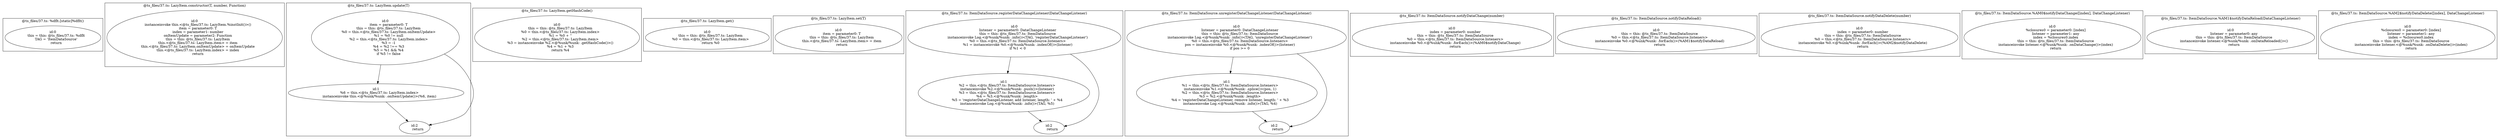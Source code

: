 digraph "37.ts" {
subgraph "cluster_@ts_files/37.ts: %dflt.[static]%dflt()" {
  label="@ts_files/37.ts: %dflt.[static]%dflt()";
  Node33260 [label="id:0
      this = this: @ts_files/37.ts: %dflt
      TAG = 'ItemDataSource'
      return"];
}
subgraph "cluster_@ts_files/37.ts: LazyItem.constructor(T, number, Function)" {
  label="@ts_files/37.ts: LazyItem.constructor(T, number, Function)";
  Node53280 [label="id:0
      instanceinvoke this.<@ts_files/37.ts: LazyItem.%instInit()>()
      item = parameter0: T
      index = parameter1: number
      onItemUpdate = parameter2: Function
      this = this: @ts_files/37.ts: LazyItem
      this.<@ts_files/37.ts: LazyItem.item> = item
      this.<@ts_files/37.ts: LazyItem.onItemUpdate> = onItemUpdate
      this.<@ts_files/37.ts: LazyItem.index> = index
      return"];
}
subgraph "cluster_@ts_files/37.ts: LazyItem.update(T)" {
  label="@ts_files/37.ts: LazyItem.update(T)";
  Node31100 [label="id:0
      item = parameter0: T
      this = this: @ts_files/37.ts: LazyItem
      %0 = this.<@ts_files/37.ts: LazyItem.onItemUpdate>
      %1 = %0 != null
      %2 = this.<@ts_files/37.ts: LazyItem.index>
      %3 = -1
      %4 = %2 !== %3
      %5 = %1 && %4
      if %5 != false"];
  Node31101 [label="id:1
      %6 = this.<@ts_files/37.ts: LazyItem.index>
      instanceinvoke this.<@%unk/%unk: .onItemUpdate()>(%6, item)"];
  Node31102 [label="id:2
      return"];
  Node31100 -> Node31101;
  Node31100 -> Node31102;
  Node31101 -> Node31102;
}
subgraph "cluster_@ts_files/37.ts: LazyItem.getHashCode()" {
  label="@ts_files/37.ts: LazyItem.getHashCode()";
  Node34700 [label="id:0
      this = this: @ts_files/37.ts: LazyItem
      %0 = this.<@ts_files/37.ts: LazyItem.index>
      %1 = %0 + ''
      %2 = this.<@ts_files/37.ts: LazyItem.item>
      %3 = instanceinvoke %2.<@%unk/%unk: .getHashCode()>()
      %4 = %1 + %3
      return %4"];
}
subgraph "cluster_@ts_files/37.ts: LazyItem.get()" {
  label="@ts_files/37.ts: LazyItem.get()";
  Node27030 [label="id:0
      this = this: @ts_files/37.ts: LazyItem
      %0 = this.<@ts_files/37.ts: LazyItem.item>
      return %0"];
}
subgraph "cluster_@ts_files/37.ts: LazyItem.set(T)" {
  label="@ts_files/37.ts: LazyItem.set(T)";
  Node27990 [label="id:0
      item = parameter0: T
      this = this: @ts_files/37.ts: LazyItem
      this.<@ts_files/37.ts: LazyItem.item> = item
      return"];
}
subgraph "cluster_@ts_files/37.ts: ItemDataSource.totalCount()" {
  label="@ts_files/37.ts: ItemDataSource.totalCount()";
}
subgraph "cluster_@ts_files/37.ts: ItemDataSource.getData(number)" {
  label="@ts_files/37.ts: ItemDataSource.getData(number)";
}
subgraph "cluster_@ts_files/37.ts: ItemDataSource.isSelect()" {
  label="@ts_files/37.ts: ItemDataSource.isSelect()";
}
subgraph "cluster_@ts_files/37.ts: ItemDataSource.getSelectedCount()" {
  label="@ts_files/37.ts: ItemDataSource.getSelectedCount()";
}
subgraph "cluster_@ts_files/37.ts: ItemDataSource.getSelectedItems()" {
  label="@ts_files/37.ts: ItemDataSource.getSelectedItems()";
}
subgraph "cluster_@ts_files/37.ts: ItemDataSource.getSelectedUris()" {
  label="@ts_files/37.ts: ItemDataSource.getSelectedUris()";
}
subgraph "cluster_@ts_files/37.ts: ItemDataSource.dataRemove()" {
  label="@ts_files/37.ts: ItemDataSource.dataRemove()";
}
subgraph "cluster_@ts_files/37.ts: ItemDataSource.registerDataChangeListener(DataChangeListener)" {
  label="@ts_files/37.ts: ItemDataSource.registerDataChangeListener(DataChangeListener)";
  Node74350 [label="id:0
      listener = parameter0: DataChangeListener
      this = this: @ts_files/37.ts: ItemDataSource
      instanceinvoke Log.<@%unk/%unk: .info()>(TAG, 'registerDataChangeListener')
      %0 = this.<@ts_files/37.ts: ItemDataSource.listeners>
      %1 = instanceinvoke %0.<@%unk/%unk: .indexOf()>(listener)
      if %1 < 0"];
  Node74351 [label="id:1
      %2 = this.<@ts_files/37.ts: ItemDataSource.listeners>
      instanceinvoke %2.<@%unk/%unk: .push()>(listener)
      %3 = this.<@ts_files/37.ts: ItemDataSource.listeners>
      %4 = %3.<@%unk/%unk: .length>
      %5 = 'registerDataChangeListener, add listener, length: ' + %4
      instanceinvoke Log.<@%unk/%unk: .info()>(TAG, %5)"];
  Node74352 [label="id:2
      return"];
  Node74350 -> Node74351;
  Node74350 -> Node74352;
  Node74351 -> Node74352;
}
subgraph "cluster_@ts_files/37.ts: ItemDataSource.unregisterDataChangeListener(DataChangeListener)" {
  label="@ts_files/37.ts: ItemDataSource.unregisterDataChangeListener(DataChangeListener)";
  Node76620 [label="id:0
      listener = parameter0: DataChangeListener
      this = this: @ts_files/37.ts: ItemDataSource
      instanceinvoke Log.<@%unk/%unk: .info()>(TAG, 'unregisterDataChangeListener')
      %0 = this.<@ts_files/37.ts: ItemDataSource.listeners>
      pos = instanceinvoke %0.<@%unk/%unk: .indexOf()>(listener)
      if pos >= 0"];
  Node76621 [label="id:1
      %1 = this.<@ts_files/37.ts: ItemDataSource.listeners>
      instanceinvoke %1.<@%unk/%unk: .splice()>(pos, 1)
      %2 = this.<@ts_files/37.ts: ItemDataSource.listeners>
      %3 = %2.<@%unk/%unk: .length>
      %4 = 'registerDataChangeListener, remove listener, length: ' + %3
      instanceinvoke Log.<@%unk/%unk: .info()>(TAG, %4)"];
  Node76622 [label="id:2
      return"];
  Node76620 -> Node76621;
  Node76620 -> Node76622;
  Node76621 -> Node76622;
}
subgraph "cluster_@ts_files/37.ts: ItemDataSource.notifyDataChange(number)" {
  label="@ts_files/37.ts: ItemDataSource.notifyDataChange(number)";
  Node52440 [label="id:0
      index = parameter0: number
      this = this: @ts_files/37.ts: ItemDataSource
      %0 = this.<@ts_files/37.ts: ItemDataSource.listeners>
      instanceinvoke %0.<@%unk/%unk: .forEach()>(%AM0$notifyDataChange)
      return"];
}
subgraph "cluster_@ts_files/37.ts: ItemDataSource.notifyDataReload()" {
  label="@ts_files/37.ts: ItemDataSource.notifyDataReload()";
  Node46120 [label="id:0
      this = this: @ts_files/37.ts: ItemDataSource
      %0 = this.<@ts_files/37.ts: ItemDataSource.listeners>
      instanceinvoke %0.<@%unk/%unk: .forEach()>(%AM1$notifyDataReload)
      return"];
}
subgraph "cluster_@ts_files/37.ts: ItemDataSource.notifyDataDelete(number)" {
  label="@ts_files/37.ts: ItemDataSource.notifyDataDelete(number)";
  Node52570 [label="id:0
      index = parameter0: number
      this = this: @ts_files/37.ts: ItemDataSource
      %0 = this.<@ts_files/37.ts: ItemDataSource.listeners>
      instanceinvoke %0.<@%unk/%unk: .forEach()>(%AM2$notifyDataDelete)
      return"];
}
subgraph "cluster_@ts_files/37.ts: ItemDataSource.%AM0$notifyDataChange([index], DataChangeListener)" {
  label="@ts_files/37.ts: ItemDataSource.%AM0$notifyDataChange([index], DataChangeListener)";
  Node74520 [label="id:0
      %closures0 = parameter0: [index]
      listener = parameter1: any
      index = %closures0.index
      this = this: @ts_files/37.ts: ItemDataSource
      instanceinvoke listener.<@%unk/%unk: .onDataChange()>(index)
      return"];
}
subgraph "cluster_@ts_files/37.ts: ItemDataSource.%AM1$notifyDataReload(DataChangeListener)" {
  label="@ts_files/37.ts: ItemDataSource.%AM1$notifyDataReload(DataChangeListener)";
  Node66740 [label="id:0
      listener = parameter0: any
      this = this: @ts_files/37.ts: ItemDataSource
      instanceinvoke listener.<@%unk/%unk: .onDataReloaded()>()
      return"];
}
subgraph "cluster_@ts_files/37.ts: ItemDataSource.%AM2$notifyDataDelete([index], DataChangeListener)" {
  label="@ts_files/37.ts: ItemDataSource.%AM2$notifyDataDelete([index], DataChangeListener)";
  Node74670 [label="id:0
      %closures0 = parameter0: [index]
      listener = parameter1: any
      index = %closures0.index
      this = this: @ts_files/37.ts: ItemDataSource
      instanceinvoke listener.<@%unk/%unk: .onDataDelete()>(index)
      return"];
}
}
